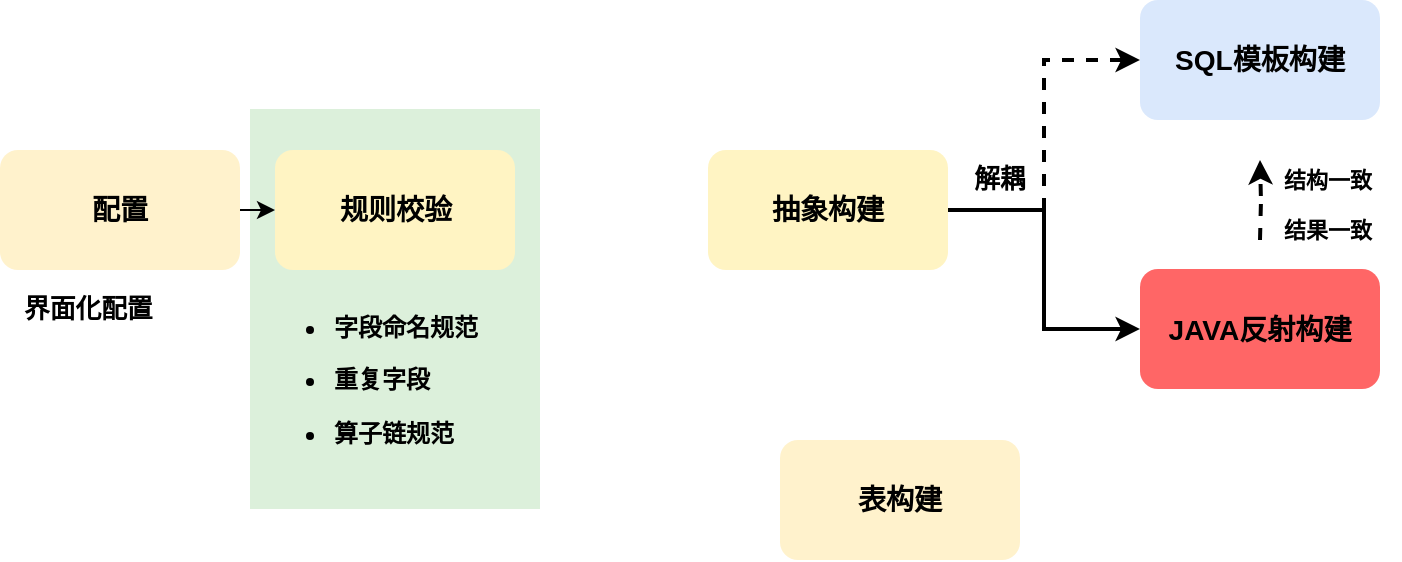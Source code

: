 <mxfile version="16.6.4" type="github">
  <diagram id="YuwCHeqFbcpFo9LPY-PJ" name="第 1 页">
    <mxGraphModel dx="1609" dy="513" grid="1" gridSize="10" guides="1" tooltips="1" connect="1" arrows="1" fold="1" page="1" pageScale="1" pageWidth="827" pageHeight="1169" math="0" shadow="0">
      <root>
        <mxCell id="0" />
        <mxCell id="1" parent="0" />
        <mxCell id="3_1g0eFo5Rt5CnOM_eIa-54" value="" style="rounded=0;whiteSpace=wrap;html=1;fontFamily=Times New Roman;fontSize=11;fillColor=#DCF0DB;strokeColor=none;" parent="1" vertex="1">
          <mxGeometry x="65" y="534.5" width="145" height="200" as="geometry" />
        </mxCell>
        <mxCell id="3_1g0eFo5Rt5CnOM_eIa-6" value="&lt;h3&gt;SQL模板构建&lt;/h3&gt;" style="rounded=1;whiteSpace=wrap;html=1;strokeColor=none;fillColor=#dae8fc;" parent="1" vertex="1">
          <mxGeometry x="510" y="480" width="120" height="60" as="geometry" />
        </mxCell>
        <mxCell id="MJIsDtoSRGlPTnnlGnTL-1" style="edgeStyle=orthogonalEdgeStyle;shape=connector;rounded=0;orthogonalLoop=1;jettySize=auto;html=1;labelBackgroundColor=default;fontFamily=Times New Roman;fontSize=11;fontColor=none;endArrow=classic;strokeColor=default;dashed=1;strokeWidth=2;" parent="1" edge="1">
          <mxGeometry relative="1" as="geometry">
            <mxPoint x="570" y="600" as="sourcePoint" />
            <mxPoint x="570" y="560" as="targetPoint" />
          </mxGeometry>
        </mxCell>
        <mxCell id="3_1g0eFo5Rt5CnOM_eIa-8" value="&lt;h3&gt;JAVA反射构建&lt;/h3&gt;" style="rounded=1;whiteSpace=wrap;html=1;strokeColor=none;fillColor=#FF6666;" parent="1" vertex="1">
          <mxGeometry x="510" y="614.5" width="120" height="60" as="geometry" />
        </mxCell>
        <mxCell id="3_1g0eFo5Rt5CnOM_eIa-17" style="edgeStyle=orthogonalEdgeStyle;rounded=0;orthogonalLoop=1;jettySize=auto;html=1;exitX=1;exitY=0.5;exitDx=0;exitDy=0;entryX=0;entryY=0.5;entryDx=0;entryDy=0;dashed=1;strokeWidth=2;" parent="1" source="3_1g0eFo5Rt5CnOM_eIa-13" target="3_1g0eFo5Rt5CnOM_eIa-6" edge="1">
          <mxGeometry relative="1" as="geometry" />
        </mxCell>
        <mxCell id="3_1g0eFo5Rt5CnOM_eIa-18" style="edgeStyle=orthogonalEdgeStyle;rounded=0;orthogonalLoop=1;jettySize=auto;html=1;exitX=1;exitY=0.5;exitDx=0;exitDy=0;strokeWidth=2;" parent="1" source="3_1g0eFo5Rt5CnOM_eIa-13" target="3_1g0eFo5Rt5CnOM_eIa-8" edge="1">
          <mxGeometry relative="1" as="geometry" />
        </mxCell>
        <mxCell id="3_1g0eFo5Rt5CnOM_eIa-13" value="&lt;h3&gt;抽象构建&lt;/h3&gt;" style="rounded=1;whiteSpace=wrap;html=1;strokeColor=none;fillColor=#FFF4C3;" parent="1" vertex="1">
          <mxGeometry x="294" y="555" width="120" height="60" as="geometry" />
        </mxCell>
        <mxCell id="3_1g0eFo5Rt5CnOM_eIa-15" style="edgeStyle=orthogonalEdgeStyle;rounded=0;orthogonalLoop=1;jettySize=auto;html=1;exitX=1;exitY=0.5;exitDx=0;exitDy=0;entryX=0;entryY=0.5;entryDx=0;entryDy=0;" parent="1" source="3_1g0eFo5Rt5CnOM_eIa-14" target="3_1g0eFo5Rt5CnOM_eIa-21" edge="1">
          <mxGeometry relative="1" as="geometry">
            <mxPoint x="210" y="585" as="targetPoint" />
          </mxGeometry>
        </mxCell>
        <mxCell id="3_1g0eFo5Rt5CnOM_eIa-14" value="&lt;h3&gt;配置&lt;/h3&gt;" style="rounded=1;whiteSpace=wrap;html=1;strokeColor=none;fillColor=#fff2cc;" parent="1" vertex="1">
          <mxGeometry x="-60" y="555" width="120" height="60" as="geometry" />
        </mxCell>
        <mxCell id="3_1g0eFo5Rt5CnOM_eIa-21" value="&lt;h3&gt;规则校验&lt;/h3&gt;" style="rounded=1;whiteSpace=wrap;html=1;strokeColor=none;fillColor=#FFF4C3;" parent="1" vertex="1">
          <mxGeometry x="77.5" y="555" width="120" height="60" as="geometry" />
        </mxCell>
        <mxCell id="3_1g0eFo5Rt5CnOM_eIa-53" value="&lt;h3&gt;&lt;font face=&quot;Times New Roman&quot;&gt;解耦&lt;/font&gt;&lt;/h3&gt;" style="text;html=1;strokeColor=none;fillColor=none;align=center;verticalAlign=middle;whiteSpace=wrap;rounded=0;fontFamily=Helvetica;fontSize=11;fontColor=default;" parent="1" vertex="1">
          <mxGeometry x="410" y="555" width="60" height="30" as="geometry" />
        </mxCell>
        <mxCell id="3_1g0eFo5Rt5CnOM_eIa-72" value="&lt;h3&gt;界面化配置&lt;/h3&gt;" style="text;html=1;strokeColor=none;fillColor=none;align=left;verticalAlign=middle;whiteSpace=wrap;rounded=0;fontFamily=Times New Roman;fontSize=11;fontColor=default;" parent="1" vertex="1">
          <mxGeometry x="-50" y="629.5" width="145" height="10" as="geometry" />
        </mxCell>
        <mxCell id="MJIsDtoSRGlPTnnlGnTL-3" value="&lt;h4&gt;结构一致&lt;/h4&gt;" style="text;html=1;strokeColor=none;fillColor=none;align=left;verticalAlign=middle;whiteSpace=wrap;rounded=0;dashed=1;labelBorderColor=none;fontFamily=Times New Roman;fontSize=11;fontColor=none;" parent="1" vertex="1">
          <mxGeometry x="580" y="555" width="60" height="30" as="geometry" />
        </mxCell>
        <mxCell id="MJIsDtoSRGlPTnnlGnTL-4" value="&lt;h4&gt;结果一致&lt;/h4&gt;" style="text;html=1;strokeColor=none;fillColor=none;align=left;verticalAlign=middle;whiteSpace=wrap;rounded=0;dashed=1;labelBorderColor=none;fontFamily=Times New Roman;fontSize=11;fontColor=none;" parent="1" vertex="1">
          <mxGeometry x="580" y="580" width="60" height="30" as="geometry" />
        </mxCell>
        <mxCell id="w1nu2tbLpvH_VEy28Hfz-4" value="&lt;h3&gt;表构建&lt;/h3&gt;" style="rounded=1;whiteSpace=wrap;html=1;strokeColor=none;fillColor=#fff2cc;" vertex="1" parent="1">
          <mxGeometry x="330" y="700" width="120" height="60" as="geometry" />
        </mxCell>
        <mxCell id="w1nu2tbLpvH_VEy28Hfz-13" value="&lt;h3&gt;&lt;h4&gt;&lt;ul&gt;&lt;li&gt;字段命名规范&lt;/li&gt;&lt;/ul&gt;&lt;ul&gt;&lt;li&gt;重复字段&lt;/li&gt;&lt;/ul&gt;&lt;ul&gt;&lt;li&gt;算子链规范&lt;/li&gt;&lt;/ul&gt;&lt;/h4&gt;&lt;/h3&gt;" style="text;html=1;strokeColor=none;fillColor=none;align=left;verticalAlign=middle;whiteSpace=wrap;rounded=0;fontColor=#000000;" vertex="1" parent="1">
          <mxGeometry x="65" y="650" width="177.5" height="40" as="geometry" />
        </mxCell>
      </root>
    </mxGraphModel>
  </diagram>
</mxfile>
